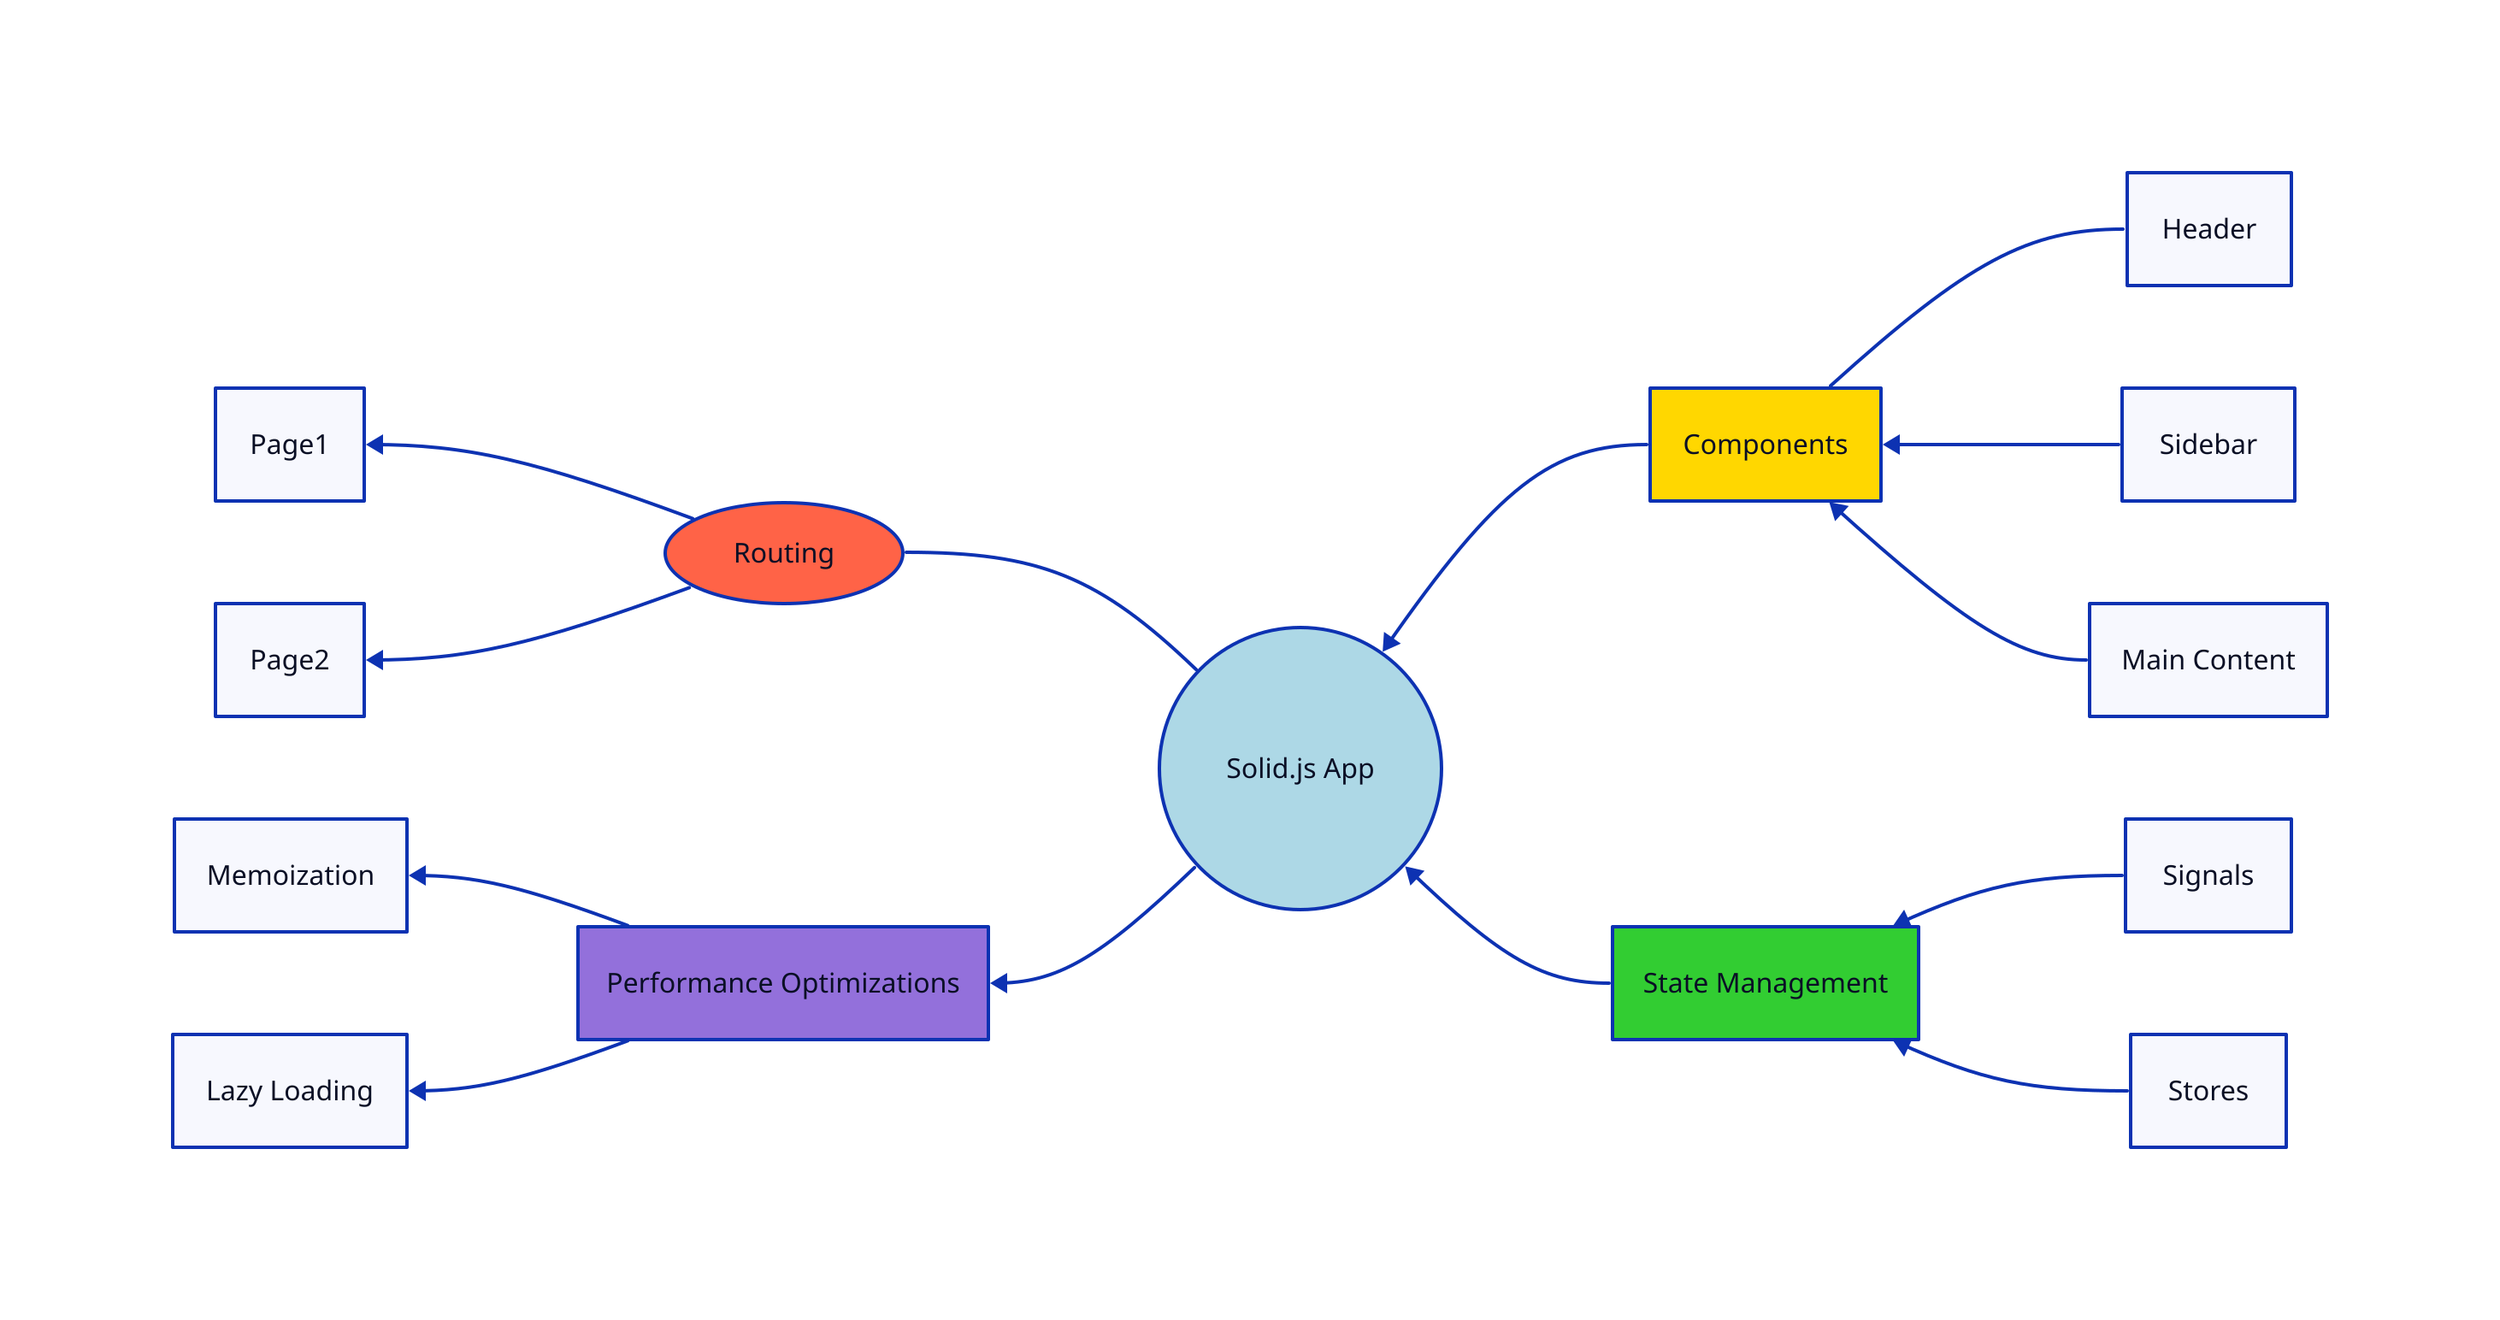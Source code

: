 Main: "Solid.js App" {
    shape: circle
    style.fill: "#ADD8E6"
}

# Center the main topic
# Main: "Solid.js App" {
#     style.fill: "#ADD8E6"
#     style.stroke-width: 2
# }

# Left Side Branches
direction: left
"Components" {
    style.fill: "#FFD700"
}
"State Management" {
    style.fill: "#32CD32"
}

# Right Side Branches
"Routing" {
    style.fill: "#FF6347"
}
Routing.shape: oval
"Performance Optimizations" {
    style.fill: "#9370DB"
}

# Subtopics - Components
"Header"
"Sidebar"
"Main Content"

# Subtopics - State Management
"Signals"
"Stores"

# Subtopics - Routing
"Page1"
"Page2"

# Subtopics - Performance Optimizations
"Memoization"
"Lazy Loading"

# Arrows (Left Side)
# the arrows are going left so the outer node need to be first (SB)
"Header" - "Components"
"Components" <- "Sidebar"
"Components" <- "Main Content"
Main <- "Components"
Main <- "State Management"

"State Management" <- "Signals"
"State Management" <- "Stores"

# Arrows (Right Side)
Main -- "Routing"
Main -> "Performance Optimizations"
"Routing" -> "Page1"
"Routing" -> "Page2"
"Performance Optimizations" -> "Memoization"
"Performance Optimizations" -> "Lazy Loading"